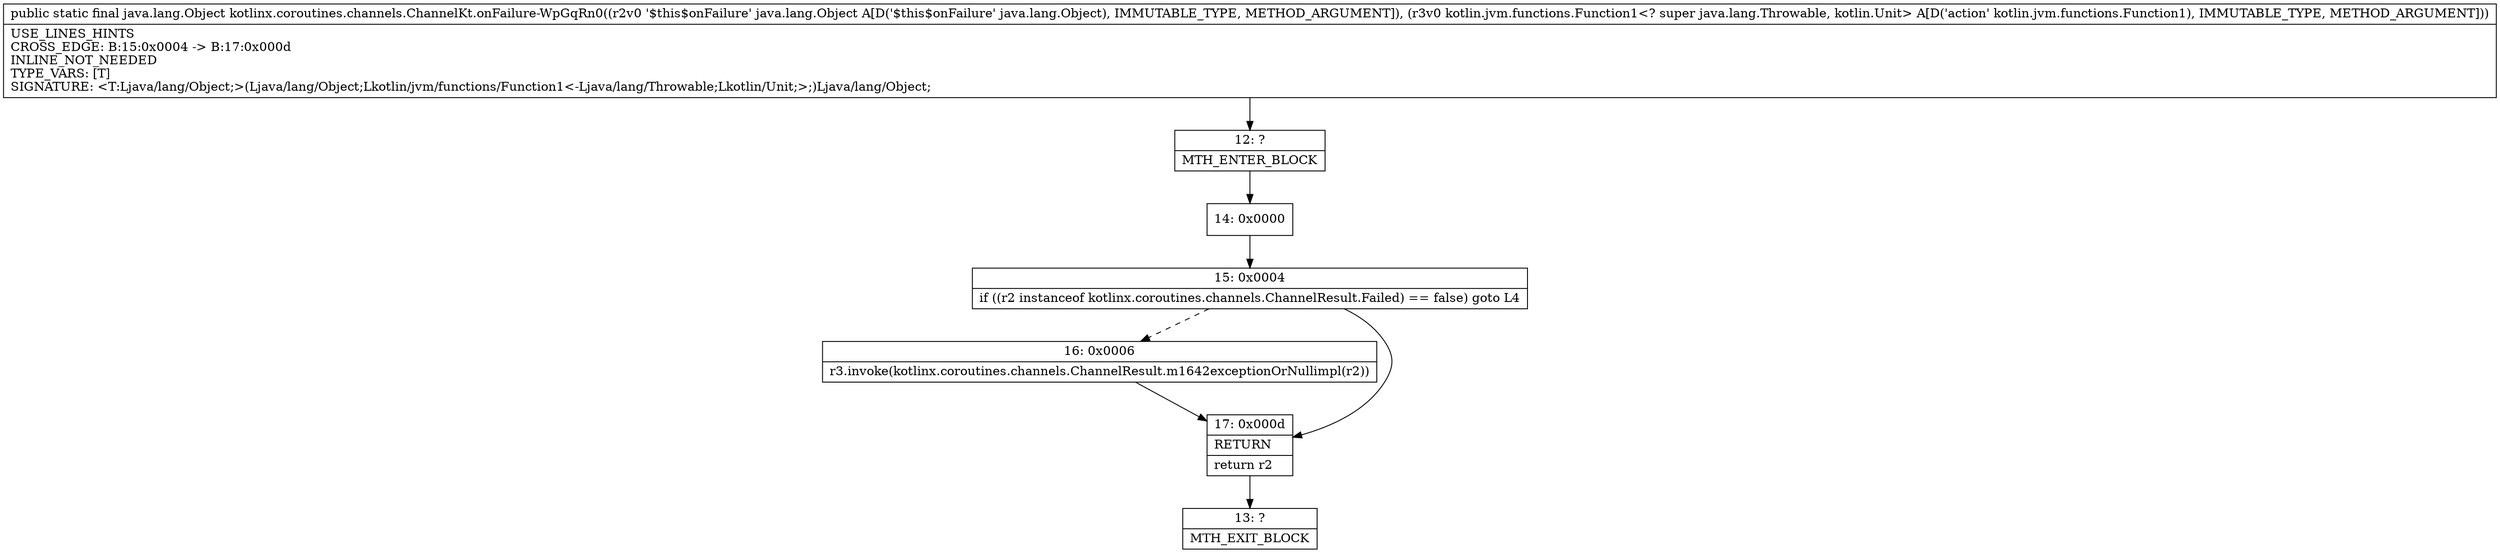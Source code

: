 digraph "CFG forkotlinx.coroutines.channels.ChannelKt.onFailure\-WpGqRn0(Ljava\/lang\/Object;Lkotlin\/jvm\/functions\/Function1;)Ljava\/lang\/Object;" {
Node_12 [shape=record,label="{12\:\ ?|MTH_ENTER_BLOCK\l}"];
Node_14 [shape=record,label="{14\:\ 0x0000}"];
Node_15 [shape=record,label="{15\:\ 0x0004|if ((r2 instanceof kotlinx.coroutines.channels.ChannelResult.Failed) == false) goto L4\l}"];
Node_16 [shape=record,label="{16\:\ 0x0006|r3.invoke(kotlinx.coroutines.channels.ChannelResult.m1642exceptionOrNullimpl(r2))\l}"];
Node_17 [shape=record,label="{17\:\ 0x000d|RETURN\l|return r2\l}"];
Node_13 [shape=record,label="{13\:\ ?|MTH_EXIT_BLOCK\l}"];
MethodNode[shape=record,label="{public static final java.lang.Object kotlinx.coroutines.channels.ChannelKt.onFailure\-WpGqRn0((r2v0 '$this$onFailure' java.lang.Object A[D('$this$onFailure' java.lang.Object), IMMUTABLE_TYPE, METHOD_ARGUMENT]), (r3v0 kotlin.jvm.functions.Function1\<? super java.lang.Throwable, kotlin.Unit\> A[D('action' kotlin.jvm.functions.Function1), IMMUTABLE_TYPE, METHOD_ARGUMENT]))  | USE_LINES_HINTS\lCROSS_EDGE: B:15:0x0004 \-\> B:17:0x000d\lINLINE_NOT_NEEDED\lTYPE_VARS: [T]\lSIGNATURE: \<T:Ljava\/lang\/Object;\>(Ljava\/lang\/Object;Lkotlin\/jvm\/functions\/Function1\<\-Ljava\/lang\/Throwable;Lkotlin\/Unit;\>;)Ljava\/lang\/Object;\l}"];
MethodNode -> Node_12;Node_12 -> Node_14;
Node_14 -> Node_15;
Node_15 -> Node_16[style=dashed];
Node_15 -> Node_17;
Node_16 -> Node_17;
Node_17 -> Node_13;
}

